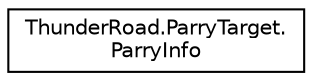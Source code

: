 digraph "Graphical Class Hierarchy"
{
 // LATEX_PDF_SIZE
  edge [fontname="Helvetica",fontsize="10",labelfontname="Helvetica",labelfontsize="10"];
  node [fontname="Helvetica",fontsize="10",shape=record];
  rankdir="LR";
  Node0 [label="ThunderRoad.ParryTarget.\lParryInfo",height=0.2,width=0.4,color="black", fillcolor="white", style="filled",URL="$struct_thunder_road_1_1_parry_target_1_1_parry_info.html",tooltip="Struct ParryInfo"];
}
